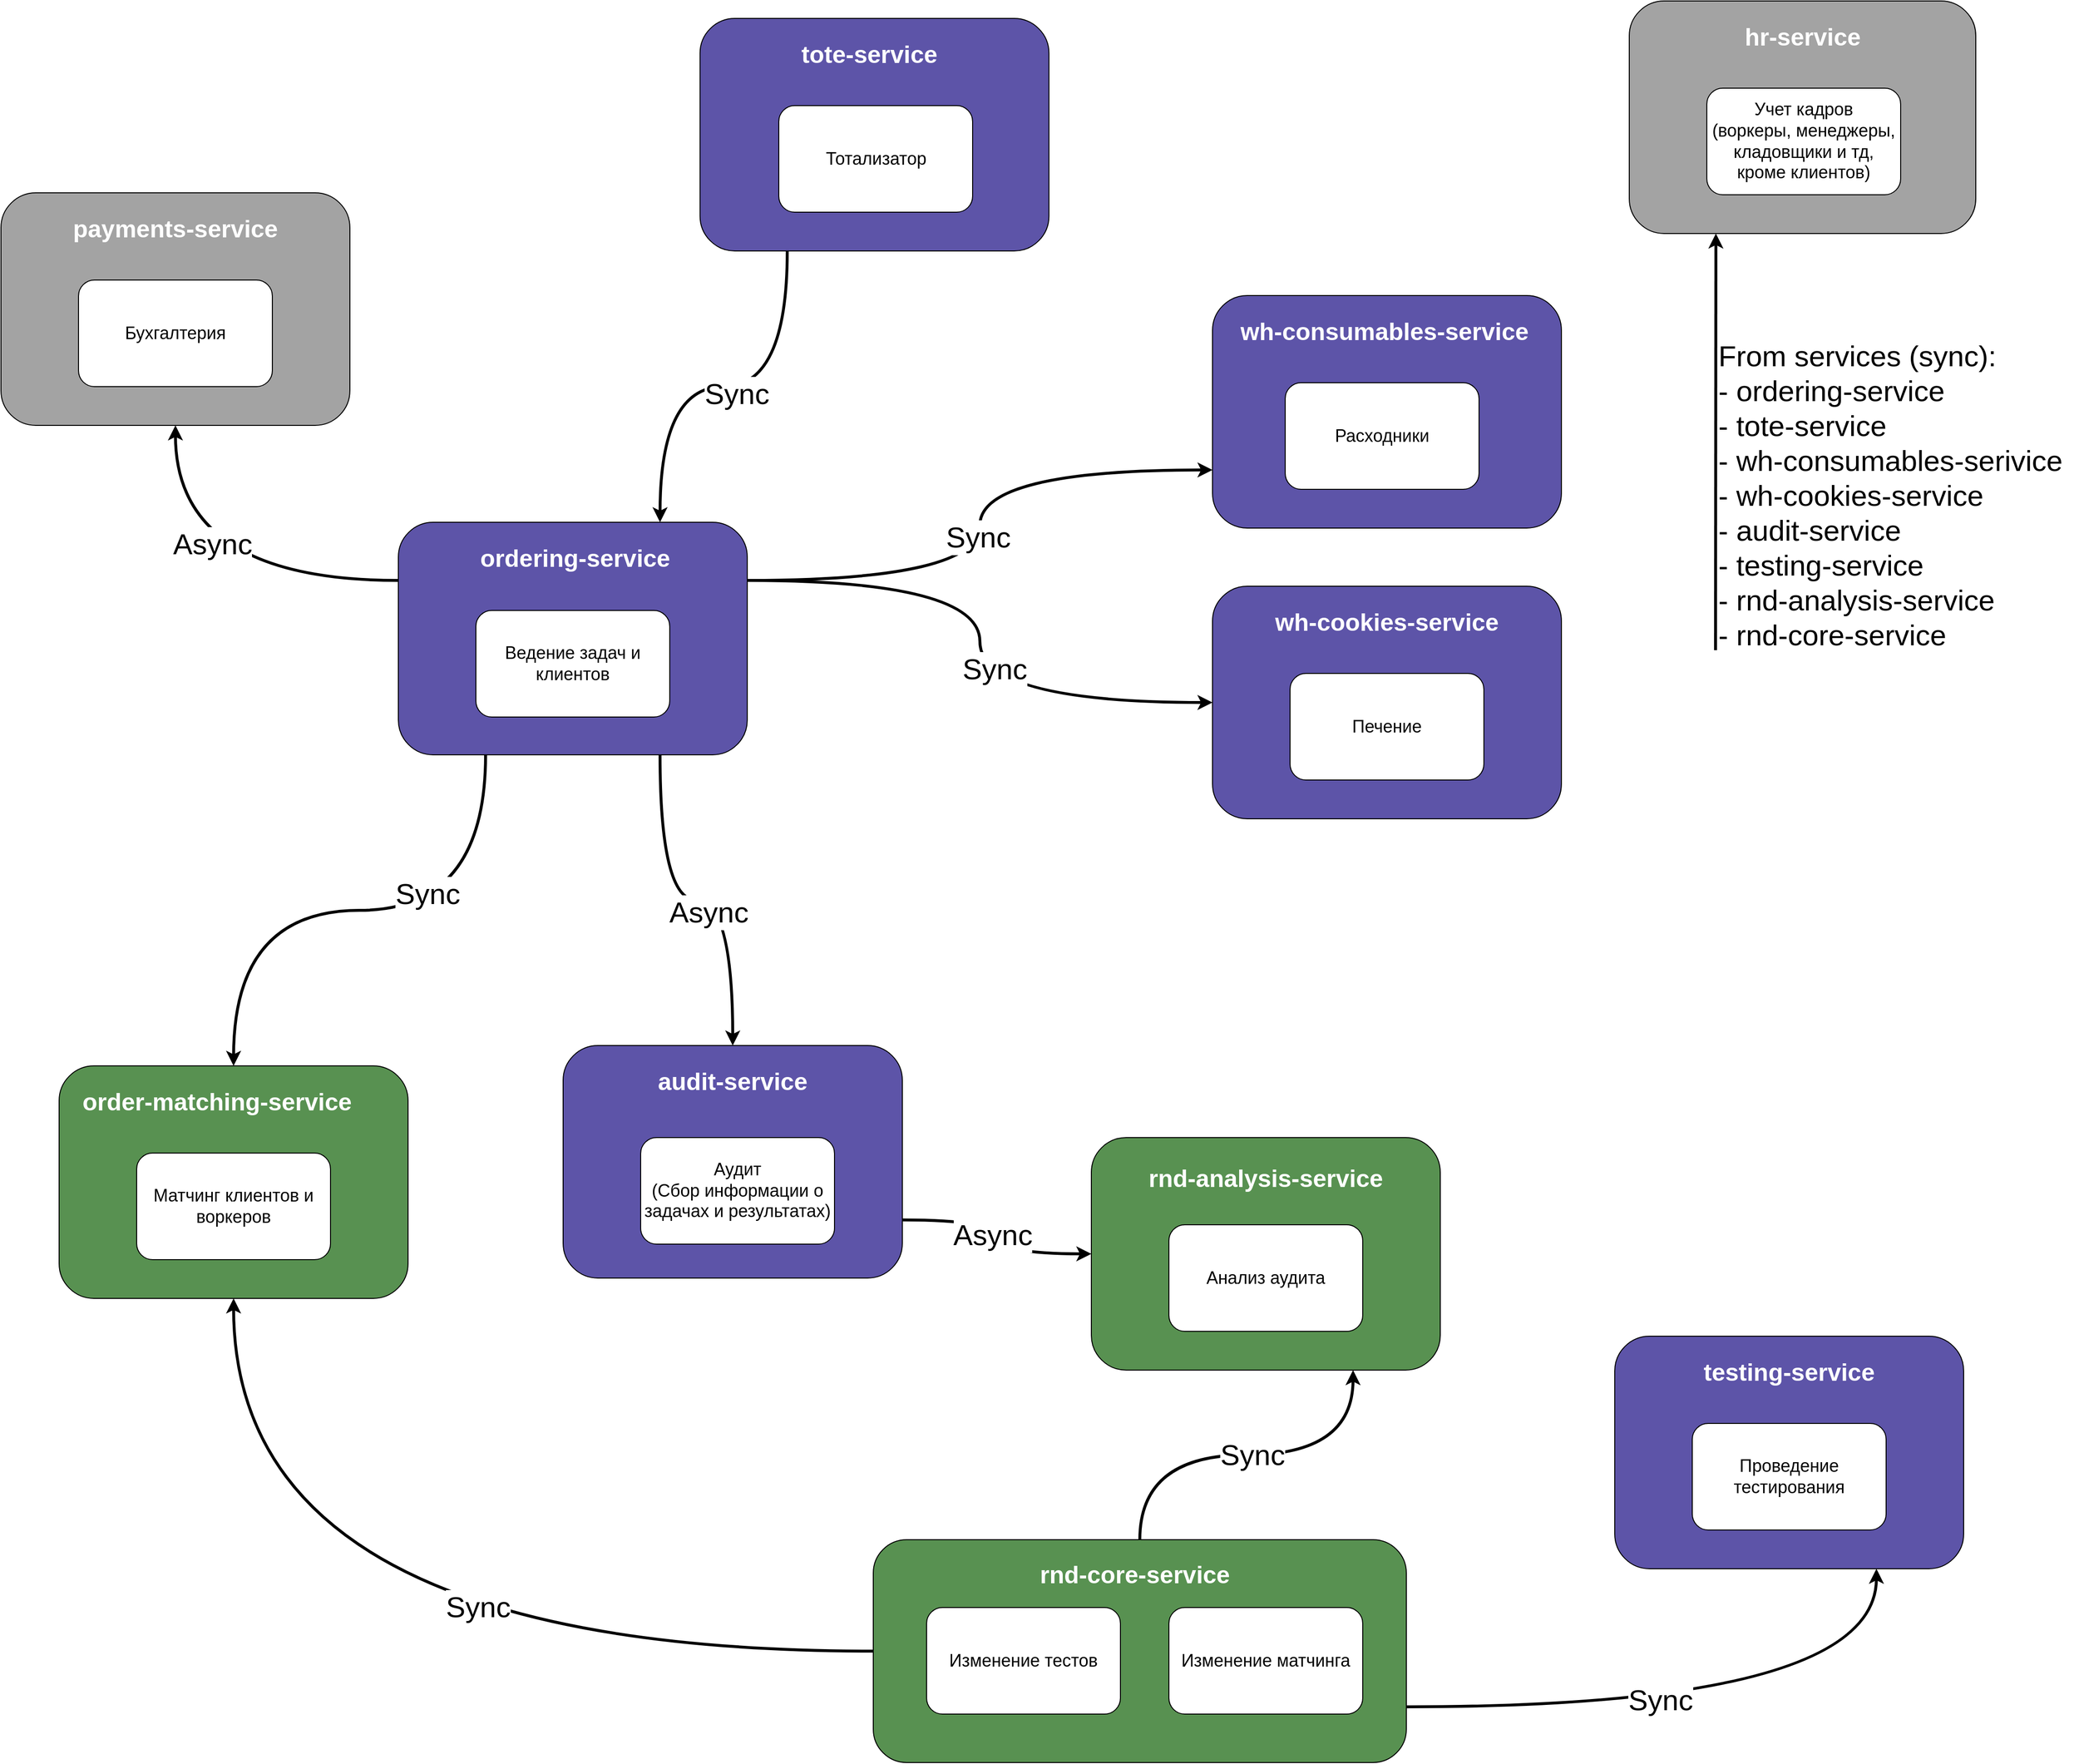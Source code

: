 <mxfile version="24.6.1" type="device">
  <diagram name="Page-1" id="uzjMX1w6ukuhE0hcgI-c">
    <mxGraphModel dx="5160" dy="2563" grid="0" gridSize="10" guides="0" tooltips="1" connect="1" arrows="1" fold="1" page="0" pageScale="1" pageWidth="1169" pageHeight="827" math="0" shadow="0">
      <root>
        <mxCell id="0" />
        <mxCell id="1" parent="0" />
        <mxCell id="EVUnO8zjn1eMPmrUqQvd-53" style="edgeStyle=orthogonalEdgeStyle;rounded=0;orthogonalLoop=1;jettySize=auto;html=1;exitX=0;exitY=0.5;exitDx=0;exitDy=0;entryX=0.5;entryY=1;entryDx=0;entryDy=0;strokeWidth=3;curved=1;" edge="1" parent="1" source="EVUnO8zjn1eMPmrUqQvd-1" target="EVUnO8zjn1eMPmrUqQvd-15">
          <mxGeometry relative="1" as="geometry">
            <Array as="points">
              <mxPoint x="-1070" y="1185" />
            </Array>
          </mxGeometry>
        </mxCell>
        <mxCell id="EVUnO8zjn1eMPmrUqQvd-78" value="&lt;font style=&quot;font-size: 30px;&quot;&gt;Sync&lt;/font&gt;" style="edgeLabel;html=1;align=center;verticalAlign=middle;resizable=0;points=[];" vertex="1" connectable="0" parent="EVUnO8zjn1eMPmrUqQvd-53">
          <mxGeometry x="-0.202" y="-46" relative="1" as="geometry">
            <mxPoint as="offset" />
          </mxGeometry>
        </mxCell>
        <mxCell id="EVUnO8zjn1eMPmrUqQvd-75" style="edgeStyle=orthogonalEdgeStyle;rounded=0;orthogonalLoop=1;jettySize=auto;html=1;exitX=1;exitY=0.75;exitDx=0;exitDy=0;entryX=0.75;entryY=1;entryDx=0;entryDy=0;strokeWidth=3;curved=1;" edge="1" parent="1" source="EVUnO8zjn1eMPmrUqQvd-1" target="EVUnO8zjn1eMPmrUqQvd-7">
          <mxGeometry relative="1" as="geometry" />
        </mxCell>
        <mxCell id="EVUnO8zjn1eMPmrUqQvd-76" value="&lt;font style=&quot;font-size: 30px;&quot;&gt;Sync&lt;/font&gt;" style="edgeLabel;html=1;align=center;verticalAlign=middle;resizable=0;points=[];" vertex="1" connectable="0" parent="EVUnO8zjn1eMPmrUqQvd-75">
          <mxGeometry x="-0.166" y="8" relative="1" as="geometry">
            <mxPoint as="offset" />
          </mxGeometry>
        </mxCell>
        <mxCell id="EVUnO8zjn1eMPmrUqQvd-1" value="" style="rounded=1;whiteSpace=wrap;html=1;fillColor=#589151;" vertex="1" parent="1">
          <mxGeometry x="-410" y="1070" width="550" height="230" as="geometry" />
        </mxCell>
        <mxCell id="EVUnO8zjn1eMPmrUqQvd-50" style="edgeStyle=orthogonalEdgeStyle;rounded=0;orthogonalLoop=1;jettySize=auto;html=1;exitX=1;exitY=0.75;exitDx=0;exitDy=0;entryX=0;entryY=0.5;entryDx=0;entryDy=0;strokeWidth=3;targetPerimeterSpacing=0;curved=1;" edge="1" parent="1" source="EVUnO8zjn1eMPmrUqQvd-2" target="EVUnO8zjn1eMPmrUqQvd-38">
          <mxGeometry relative="1" as="geometry" />
        </mxCell>
        <mxCell id="EVUnO8zjn1eMPmrUqQvd-72" value="&lt;font style=&quot;font-size: 30px;&quot;&gt;Async&lt;/font&gt;" style="edgeLabel;html=1;align=center;verticalAlign=middle;resizable=0;points=[];" vertex="1" connectable="0" parent="EVUnO8zjn1eMPmrUqQvd-50">
          <mxGeometry x="-0.028" y="-5" relative="1" as="geometry">
            <mxPoint as="offset" />
          </mxGeometry>
        </mxCell>
        <mxCell id="EVUnO8zjn1eMPmrUqQvd-63" style="edgeStyle=orthogonalEdgeStyle;rounded=0;orthogonalLoop=1;jettySize=auto;html=1;exitX=0.75;exitY=1;exitDx=0;exitDy=0;strokeWidth=3;curved=1;" edge="1" parent="1" source="EVUnO8zjn1eMPmrUqQvd-27" target="EVUnO8zjn1eMPmrUqQvd-2">
          <mxGeometry relative="1" as="geometry">
            <mxPoint x="-440" y="420" as="targetPoint" />
          </mxGeometry>
        </mxCell>
        <mxCell id="EVUnO8zjn1eMPmrUqQvd-70" value="&lt;font style=&quot;font-size: 30px;&quot;&gt;Async&lt;/font&gt;" style="edgeLabel;html=1;align=center;verticalAlign=middle;resizable=0;points=[];" vertex="1" connectable="0" parent="EVUnO8zjn1eMPmrUqQvd-63">
          <mxGeometry x="0.067" y="-12" relative="1" as="geometry">
            <mxPoint as="offset" />
          </mxGeometry>
        </mxCell>
        <mxCell id="EVUnO8zjn1eMPmrUqQvd-2" value="" style="rounded=1;whiteSpace=wrap;html=1;fillColor=#5D54A8;" vertex="1" parent="1">
          <mxGeometry x="-730" y="560" width="350" height="240" as="geometry" />
        </mxCell>
        <mxCell id="EVUnO8zjn1eMPmrUqQvd-3" value="" style="rounded=1;whiteSpace=wrap;html=1;fillColor=#A3A3A3;" vertex="1" parent="1">
          <mxGeometry x="370" y="-518" width="357.5" height="240" as="geometry" />
        </mxCell>
        <mxCell id="EVUnO8zjn1eMPmrUqQvd-4" value="&lt;font style=&quot;font-size: 18px;&quot;&gt;Изменение тестов&lt;/font&gt;" style="rounded=1;whiteSpace=wrap;html=1;" vertex="1" parent="1">
          <mxGeometry x="-355" y="1140" width="200" height="110" as="geometry" />
        </mxCell>
        <mxCell id="EVUnO8zjn1eMPmrUqQvd-5" value="&lt;font style=&quot;font-size: 18px;&quot;&gt;Изменение матчинга&lt;/font&gt;" style="rounded=1;whiteSpace=wrap;html=1;" vertex="1" parent="1">
          <mxGeometry x="-105" y="1140" width="200" height="110" as="geometry" />
        </mxCell>
        <mxCell id="EVUnO8zjn1eMPmrUqQvd-6" value="&lt;b&gt;&lt;font color=&quot;#ffffff&quot; style=&quot;font-size: 25px;&quot;&gt;rnd-core-service&lt;/font&gt;&lt;/b&gt;" style="text;html=1;align=center;verticalAlign=middle;whiteSpace=wrap;rounded=0;" vertex="1" parent="1">
          <mxGeometry x="-250" y="1090" width="220" height="30" as="geometry" />
        </mxCell>
        <mxCell id="EVUnO8zjn1eMPmrUqQvd-7" value="" style="rounded=1;whiteSpace=wrap;html=1;fillColor=#5D54A8;" vertex="1" parent="1">
          <mxGeometry x="355" y="860" width="360" height="240" as="geometry" />
        </mxCell>
        <mxCell id="EVUnO8zjn1eMPmrUqQvd-8" value="&lt;font style=&quot;font-size: 18px;&quot;&gt;Проведение тестирования&lt;/font&gt;" style="rounded=1;whiteSpace=wrap;html=1;" vertex="1" parent="1">
          <mxGeometry x="435" y="950" width="200" height="110" as="geometry" />
        </mxCell>
        <mxCell id="EVUnO8zjn1eMPmrUqQvd-9" value="&lt;font color=&quot;#ffffff&quot;&gt;&lt;span style=&quot;font-size: 25px;&quot;&gt;&lt;b&gt;testing-service&lt;/b&gt;&lt;/span&gt;&lt;/font&gt;" style="text;html=1;align=center;verticalAlign=middle;whiteSpace=wrap;rounded=0;" vertex="1" parent="1">
          <mxGeometry x="385" y="881" width="300" height="30" as="geometry" />
        </mxCell>
        <mxCell id="EVUnO8zjn1eMPmrUqQvd-11" value="&lt;font color=&quot;#ffffff&quot;&gt;&lt;span style=&quot;font-size: 25px;&quot;&gt;&lt;b&gt;audit-service&lt;/b&gt;&lt;/span&gt;&lt;/font&gt;" style="text;html=1;align=center;verticalAlign=middle;whiteSpace=wrap;rounded=0;" vertex="1" parent="1">
          <mxGeometry x="-690" y="581" width="270" height="30" as="geometry" />
        </mxCell>
        <mxCell id="EVUnO8zjn1eMPmrUqQvd-12" value="&lt;div&gt;&lt;font style=&quot;font-size: 18px;&quot;&gt;Аудит&lt;/font&gt;&lt;/div&gt;&lt;font style=&quot;font-size: 18px;&quot;&gt;(Сбор информации о задачах и результатах)&lt;/font&gt;" style="rounded=1;whiteSpace=wrap;html=1;" vertex="1" parent="1">
          <mxGeometry x="-650" y="655" width="200" height="110" as="geometry" />
        </mxCell>
        <mxCell id="EVUnO8zjn1eMPmrUqQvd-13" value="&lt;font color=&quot;#ffffff&quot;&gt;&lt;span style=&quot;font-size: 25px;&quot;&gt;&lt;b&gt;hr-service&lt;/b&gt;&lt;/span&gt;&lt;/font&gt;" style="text;html=1;align=center;verticalAlign=middle;whiteSpace=wrap;rounded=0;" vertex="1" parent="1">
          <mxGeometry x="410" y="-497" width="277.5" height="30" as="geometry" />
        </mxCell>
        <mxCell id="EVUnO8zjn1eMPmrUqQvd-14" value="&lt;font style=&quot;font-size: 18px;&quot;&gt;Учет кадров&lt;/font&gt;&lt;div&gt;&lt;font style=&quot;font-size: 18px;&quot;&gt;(воркеры, менеджеры, кладовщики и тд, кроме клиентов)&lt;/font&gt;&lt;/div&gt;" style="rounded=1;whiteSpace=wrap;html=1;" vertex="1" parent="1">
          <mxGeometry x="450" y="-428" width="200" height="110" as="geometry" />
        </mxCell>
        <mxCell id="EVUnO8zjn1eMPmrUqQvd-15" value="" style="rounded=1;whiteSpace=wrap;html=1;fillColor=#589151;" vertex="1" parent="1">
          <mxGeometry x="-1250" y="581" width="360" height="240" as="geometry" />
        </mxCell>
        <mxCell id="EVUnO8zjn1eMPmrUqQvd-16" value="&lt;font color=&quot;#ffffff&quot;&gt;&lt;span style=&quot;font-size: 25px;&quot;&gt;&lt;b&gt;order-matching-service&lt;/b&gt;&lt;/span&gt;&lt;/font&gt;" style="text;html=1;align=center;verticalAlign=middle;whiteSpace=wrap;rounded=0;" vertex="1" parent="1">
          <mxGeometry x="-1237.5" y="602" width="300" height="30" as="geometry" />
        </mxCell>
        <mxCell id="EVUnO8zjn1eMPmrUqQvd-17" value="&lt;font style=&quot;font-size: 18px;&quot;&gt;Матчинг клиентов и воркеров&lt;/font&gt;" style="rounded=1;whiteSpace=wrap;html=1;" vertex="1" parent="1">
          <mxGeometry x="-1170" y="671" width="200" height="110" as="geometry" />
        </mxCell>
        <mxCell id="EVUnO8zjn1eMPmrUqQvd-44" style="edgeStyle=orthogonalEdgeStyle;rounded=0;orthogonalLoop=1;jettySize=auto;html=1;exitX=0.25;exitY=1;exitDx=0;exitDy=0;entryX=0.75;entryY=0;entryDx=0;entryDy=0;strokeWidth=3;curved=1;" edge="1" parent="1" source="EVUnO8zjn1eMPmrUqQvd-18" target="EVUnO8zjn1eMPmrUqQvd-27">
          <mxGeometry relative="1" as="geometry" />
        </mxCell>
        <mxCell id="EVUnO8zjn1eMPmrUqQvd-65" value="&lt;font style=&quot;font-size: 30px;&quot;&gt;Sync&lt;/font&gt;" style="edgeLabel;html=1;align=center;verticalAlign=middle;resizable=0;points=[];" vertex="1" connectable="0" parent="EVUnO8zjn1eMPmrUqQvd-44">
          <mxGeometry x="-0.066" y="7" relative="1" as="geometry">
            <mxPoint x="-1" as="offset" />
          </mxGeometry>
        </mxCell>
        <mxCell id="EVUnO8zjn1eMPmrUqQvd-18" value="" style="rounded=1;whiteSpace=wrap;html=1;fillColor=#5D54A8;" vertex="1" parent="1">
          <mxGeometry x="-588.75" y="-500" width="360" height="240" as="geometry" />
        </mxCell>
        <mxCell id="EVUnO8zjn1eMPmrUqQvd-19" value="&lt;font color=&quot;#ffffff&quot;&gt;&lt;span style=&quot;font-size: 25px;&quot;&gt;&lt;b&gt;tote-service&lt;/b&gt;&lt;/span&gt;&lt;/font&gt;" style="text;html=1;align=center;verticalAlign=middle;whiteSpace=wrap;rounded=0;" vertex="1" parent="1">
          <mxGeometry x="-548.75" y="-479" width="270" height="30" as="geometry" />
        </mxCell>
        <mxCell id="EVUnO8zjn1eMPmrUqQvd-20" value="&lt;font style=&quot;font-size: 18px;&quot;&gt;Тотализатор&lt;/font&gt;" style="rounded=1;whiteSpace=wrap;html=1;" vertex="1" parent="1">
          <mxGeometry x="-507.5" y="-410" width="200" height="110" as="geometry" />
        </mxCell>
        <mxCell id="EVUnO8zjn1eMPmrUqQvd-21" value="" style="rounded=1;whiteSpace=wrap;html=1;fillColor=#A3A3A3;" vertex="1" parent="1">
          <mxGeometry x="-1310" y="-320" width="360" height="240" as="geometry" />
        </mxCell>
        <mxCell id="EVUnO8zjn1eMPmrUqQvd-22" value="&lt;font color=&quot;#ffffff&quot;&gt;&lt;span style=&quot;font-size: 25px;&quot;&gt;&lt;b&gt;payments-service&lt;/b&gt;&lt;/span&gt;&lt;/font&gt;" style="text;html=1;align=center;verticalAlign=middle;whiteSpace=wrap;rounded=0;" vertex="1" parent="1">
          <mxGeometry x="-1270" y="-299" width="280" height="30" as="geometry" />
        </mxCell>
        <mxCell id="EVUnO8zjn1eMPmrUqQvd-23" value="&lt;font style=&quot;font-size: 18px;&quot;&gt;Бухгалтерия&lt;/font&gt;" style="rounded=1;whiteSpace=wrap;html=1;" vertex="1" parent="1">
          <mxGeometry x="-1230" y="-230" width="200" height="110" as="geometry" />
        </mxCell>
        <mxCell id="EVUnO8zjn1eMPmrUqQvd-24" value="" style="rounded=1;whiteSpace=wrap;html=1;fillColor=#5D54A8;" vertex="1" parent="1">
          <mxGeometry x="-60" y="-214" width="360" height="240" as="geometry" />
        </mxCell>
        <mxCell id="EVUnO8zjn1eMPmrUqQvd-25" value="&lt;font color=&quot;#ffffff&quot;&gt;&lt;span style=&quot;font-size: 25px;&quot;&gt;&lt;b&gt;wh-consumables-service&lt;/b&gt;&lt;/span&gt;&lt;/font&gt;" style="text;html=1;align=center;verticalAlign=middle;whiteSpace=wrap;rounded=0;" vertex="1" parent="1">
          <mxGeometry x="-35" y="-193" width="305" height="30" as="geometry" />
        </mxCell>
        <mxCell id="EVUnO8zjn1eMPmrUqQvd-26" value="&lt;span style=&quot;font-size: 18px;&quot;&gt;Расходники&lt;/span&gt;" style="rounded=1;whiteSpace=wrap;html=1;" vertex="1" parent="1">
          <mxGeometry x="15" y="-124" width="200" height="110" as="geometry" />
        </mxCell>
        <mxCell id="EVUnO8zjn1eMPmrUqQvd-46" style="edgeStyle=orthogonalEdgeStyle;rounded=0;orthogonalLoop=1;jettySize=auto;html=1;exitX=0.25;exitY=1;exitDx=0;exitDy=0;entryX=0.5;entryY=0;entryDx=0;entryDy=0;strokeWidth=3;curved=1;" edge="1" parent="1" source="EVUnO8zjn1eMPmrUqQvd-27" target="EVUnO8zjn1eMPmrUqQvd-15">
          <mxGeometry relative="1" as="geometry" />
        </mxCell>
        <mxCell id="EVUnO8zjn1eMPmrUqQvd-71" value="&lt;font style=&quot;font-size: 30px;&quot;&gt;Sync&lt;/font&gt;" style="edgeLabel;html=1;align=center;verticalAlign=middle;resizable=0;points=[];" vertex="1" connectable="0" parent="EVUnO8zjn1eMPmrUqQvd-46">
          <mxGeometry x="-0.241" y="-18" relative="1" as="geometry">
            <mxPoint as="offset" />
          </mxGeometry>
        </mxCell>
        <mxCell id="EVUnO8zjn1eMPmrUqQvd-47" style="edgeStyle=orthogonalEdgeStyle;rounded=0;orthogonalLoop=1;jettySize=auto;html=1;exitX=1;exitY=0.25;exitDx=0;exitDy=0;entryX=0;entryY=0.75;entryDx=0;entryDy=0;strokeWidth=3;elbow=vertical;curved=1;" edge="1" parent="1" source="EVUnO8zjn1eMPmrUqQvd-27" target="EVUnO8zjn1eMPmrUqQvd-24">
          <mxGeometry relative="1" as="geometry" />
        </mxCell>
        <mxCell id="EVUnO8zjn1eMPmrUqQvd-67" value="&lt;font style=&quot;font-size: 30px;&quot;&gt;Sync&lt;/font&gt;" style="edgeLabel;html=1;align=center;verticalAlign=middle;resizable=0;points=[];" vertex="1" connectable="0" parent="EVUnO8zjn1eMPmrUqQvd-47">
          <mxGeometry x="-0.04" y="2" relative="1" as="geometry">
            <mxPoint as="offset" />
          </mxGeometry>
        </mxCell>
        <mxCell id="EVUnO8zjn1eMPmrUqQvd-48" style="edgeStyle=orthogonalEdgeStyle;rounded=0;orthogonalLoop=1;jettySize=auto;html=1;exitX=1;exitY=0.25;exitDx=0;exitDy=0;entryX=0;entryY=0.5;entryDx=0;entryDy=0;strokeWidth=3;curved=1;" edge="1" parent="1" source="EVUnO8zjn1eMPmrUqQvd-27" target="EVUnO8zjn1eMPmrUqQvd-31">
          <mxGeometry relative="1" as="geometry" />
        </mxCell>
        <mxCell id="EVUnO8zjn1eMPmrUqQvd-68" value="&lt;font style=&quot;font-size: 30px;&quot;&gt;Sync&lt;/font&gt;" style="edgeLabel;html=1;align=center;verticalAlign=middle;resizable=0;points=[];" vertex="1" connectable="0" parent="EVUnO8zjn1eMPmrUqQvd-48">
          <mxGeometry x="0.091" y="15" relative="1" as="geometry">
            <mxPoint as="offset" />
          </mxGeometry>
        </mxCell>
        <mxCell id="EVUnO8zjn1eMPmrUqQvd-54" style="edgeStyle=orthogonalEdgeStyle;rounded=0;orthogonalLoop=1;jettySize=auto;html=1;exitX=0;exitY=0.25;exitDx=0;exitDy=0;entryX=0.5;entryY=1;entryDx=0;entryDy=0;strokeWidth=3;curved=1;" edge="1" parent="1" source="EVUnO8zjn1eMPmrUqQvd-27" target="EVUnO8zjn1eMPmrUqQvd-21">
          <mxGeometry relative="1" as="geometry" />
        </mxCell>
        <mxCell id="EVUnO8zjn1eMPmrUqQvd-60" value="&lt;font style=&quot;font-size: 30px;&quot;&gt;Async&lt;/font&gt;" style="edgeLabel;html=1;align=center;verticalAlign=middle;resizable=0;points=[];" vertex="1" connectable="0" parent="EVUnO8zjn1eMPmrUqQvd-54">
          <mxGeometry x="-0.026" y="-38" relative="1" as="geometry">
            <mxPoint x="-2" as="offset" />
          </mxGeometry>
        </mxCell>
        <mxCell id="EVUnO8zjn1eMPmrUqQvd-27" value="" style="rounded=1;whiteSpace=wrap;html=1;fillColor=#5D54A8;" vertex="1" parent="1">
          <mxGeometry x="-900" y="20" width="360" height="240" as="geometry" />
        </mxCell>
        <mxCell id="EVUnO8zjn1eMPmrUqQvd-28" value="&lt;font style=&quot;font-size: 18px;&quot;&gt;Ведение задач и клиентов&lt;/font&gt;" style="rounded=1;whiteSpace=wrap;html=1;" vertex="1" parent="1">
          <mxGeometry x="-820" y="111" width="200" height="110" as="geometry" />
        </mxCell>
        <mxCell id="EVUnO8zjn1eMPmrUqQvd-29" value="&lt;b&gt;&lt;font color=&quot;#ffffff&quot; style=&quot;font-size: 25px;&quot;&gt;ordering-service&lt;/font&gt;&lt;/b&gt;" style="text;html=1;align=center;verticalAlign=middle;whiteSpace=wrap;rounded=0;" vertex="1" parent="1">
          <mxGeometry x="-855" y="41" width="275" height="30" as="geometry" />
        </mxCell>
        <mxCell id="EVUnO8zjn1eMPmrUqQvd-31" value="" style="rounded=1;whiteSpace=wrap;html=1;fillColor=#5D54A8;" vertex="1" parent="1">
          <mxGeometry x="-60" y="86" width="360" height="240" as="geometry" />
        </mxCell>
        <mxCell id="EVUnO8zjn1eMPmrUqQvd-32" value="&lt;font color=&quot;#ffffff&quot;&gt;&lt;span style=&quot;font-size: 25px;&quot;&gt;&lt;b&gt;wh-cookies-service&lt;/b&gt;&lt;/span&gt;&lt;/font&gt;" style="text;html=1;align=center;verticalAlign=middle;whiteSpace=wrap;rounded=0;" vertex="1" parent="1">
          <mxGeometry x="-30" y="107" width="300" height="30" as="geometry" />
        </mxCell>
        <mxCell id="EVUnO8zjn1eMPmrUqQvd-34" value="&lt;font style=&quot;font-size: 18px;&quot;&gt;Печение&lt;/font&gt;" style="rounded=1;whiteSpace=wrap;html=1;" vertex="1" parent="1">
          <mxGeometry x="20" y="176" width="200" height="110" as="geometry" />
        </mxCell>
        <mxCell id="EVUnO8zjn1eMPmrUqQvd-51" style="edgeStyle=orthogonalEdgeStyle;rounded=0;orthogonalLoop=1;jettySize=auto;html=1;entryX=0.75;entryY=1;entryDx=0;entryDy=0;strokeWidth=3;curved=1;exitX=0.5;exitY=0;exitDx=0;exitDy=0;" edge="1" parent="1" source="EVUnO8zjn1eMPmrUqQvd-1" target="EVUnO8zjn1eMPmrUqQvd-38">
          <mxGeometry relative="1" as="geometry">
            <mxPoint x="110" y="970" as="sourcePoint" />
          </mxGeometry>
        </mxCell>
        <mxCell id="EVUnO8zjn1eMPmrUqQvd-73" value="&lt;font style=&quot;font-size: 30px;&quot;&gt;Sync&lt;/font&gt;" style="edgeLabel;html=1;align=center;verticalAlign=middle;resizable=0;points=[];" vertex="1" connectable="0" parent="EVUnO8zjn1eMPmrUqQvd-51">
          <mxGeometry x="0.029" y="1" relative="1" as="geometry">
            <mxPoint as="offset" />
          </mxGeometry>
        </mxCell>
        <mxCell id="EVUnO8zjn1eMPmrUqQvd-38" value="" style="rounded=1;whiteSpace=wrap;html=1;fillColor=#589151;" vertex="1" parent="1">
          <mxGeometry x="-185" y="655" width="360" height="240" as="geometry" />
        </mxCell>
        <mxCell id="EVUnO8zjn1eMPmrUqQvd-39" value="&lt;font color=&quot;#ffffff&quot;&gt;&lt;span style=&quot;font-size: 25px;&quot;&gt;&lt;b&gt;rnd-analysis-service&lt;/b&gt;&lt;/span&gt;&lt;/font&gt;" style="text;html=1;align=center;verticalAlign=middle;whiteSpace=wrap;rounded=0;" vertex="1" parent="1">
          <mxGeometry x="-163.75" y="681" width="317.5" height="30" as="geometry" />
        </mxCell>
        <mxCell id="EVUnO8zjn1eMPmrUqQvd-10" value="&lt;font style=&quot;font-size: 18px;&quot;&gt;Анализ аудита&lt;/font&gt;" style="rounded=1;whiteSpace=wrap;html=1;" vertex="1" parent="1">
          <mxGeometry x="-105" y="745" width="200" height="110" as="geometry" />
        </mxCell>
        <mxCell id="EVUnO8zjn1eMPmrUqQvd-79" value="" style="endArrow=classic;html=1;rounded=0;entryX=0.25;entryY=1;entryDx=0;entryDy=0;strokeWidth=3;" edge="1" parent="1" target="EVUnO8zjn1eMPmrUqQvd-3">
          <mxGeometry width="50" height="50" relative="1" as="geometry">
            <mxPoint x="459" y="152" as="sourcePoint" />
            <mxPoint x="-390" y="542" as="targetPoint" />
          </mxGeometry>
        </mxCell>
        <mxCell id="EVUnO8zjn1eMPmrUqQvd-80" value="&lt;font style=&quot;font-size: 30px;&quot;&gt;From services (sync):&lt;/font&gt;&lt;div&gt;&lt;font style=&quot;font-size: 30px;&quot;&gt;- ordering-service&lt;/font&gt;&lt;/div&gt;&lt;div&gt;&lt;font style=&quot;font-size: 30px;&quot;&gt;- tote-service&lt;/font&gt;&lt;/div&gt;&lt;div&gt;&lt;font style=&quot;font-size: 30px;&quot;&gt;- wh-consumables-serivice&lt;/font&gt;&lt;/div&gt;&lt;div&gt;&lt;font style=&quot;font-size: 30px;&quot;&gt;- wh-cookies-service&lt;/font&gt;&lt;/div&gt;&lt;div&gt;&lt;font style=&quot;font-size: 30px;&quot;&gt;- audit-service&lt;/font&gt;&lt;/div&gt;&lt;div&gt;&lt;font style=&quot;font-size: 30px;&quot;&gt;- testing-service&lt;/font&gt;&lt;/div&gt;&lt;div&gt;&lt;font style=&quot;font-size: 30px;&quot;&gt;- rnd-analysis-service&lt;/font&gt;&lt;/div&gt;&lt;div&gt;&lt;font style=&quot;font-size: 30px;&quot;&gt;- rnd-core-service&lt;/font&gt;&lt;/div&gt;" style="text;html=1;align=left;verticalAlign=middle;resizable=0;points=[];autosize=1;strokeColor=none;fillColor=none;" vertex="1" parent="1">
          <mxGeometry x="460" y="-176" width="373" height="336" as="geometry" />
        </mxCell>
      </root>
    </mxGraphModel>
  </diagram>
</mxfile>

